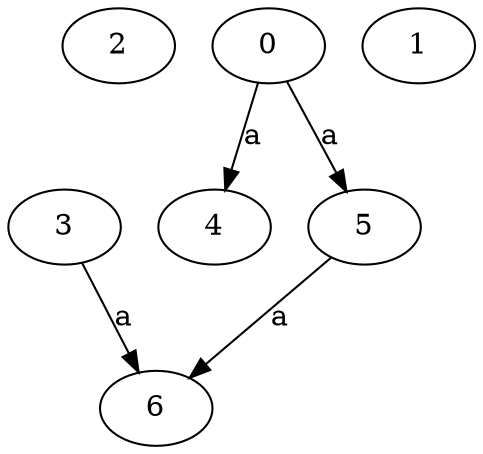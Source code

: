 strict digraph  {
2;
3;
0;
1;
4;
5;
6;
3 -> 6  [label=a];
0 -> 4  [label=a];
0 -> 5  [label=a];
5 -> 6  [label=a];
}
